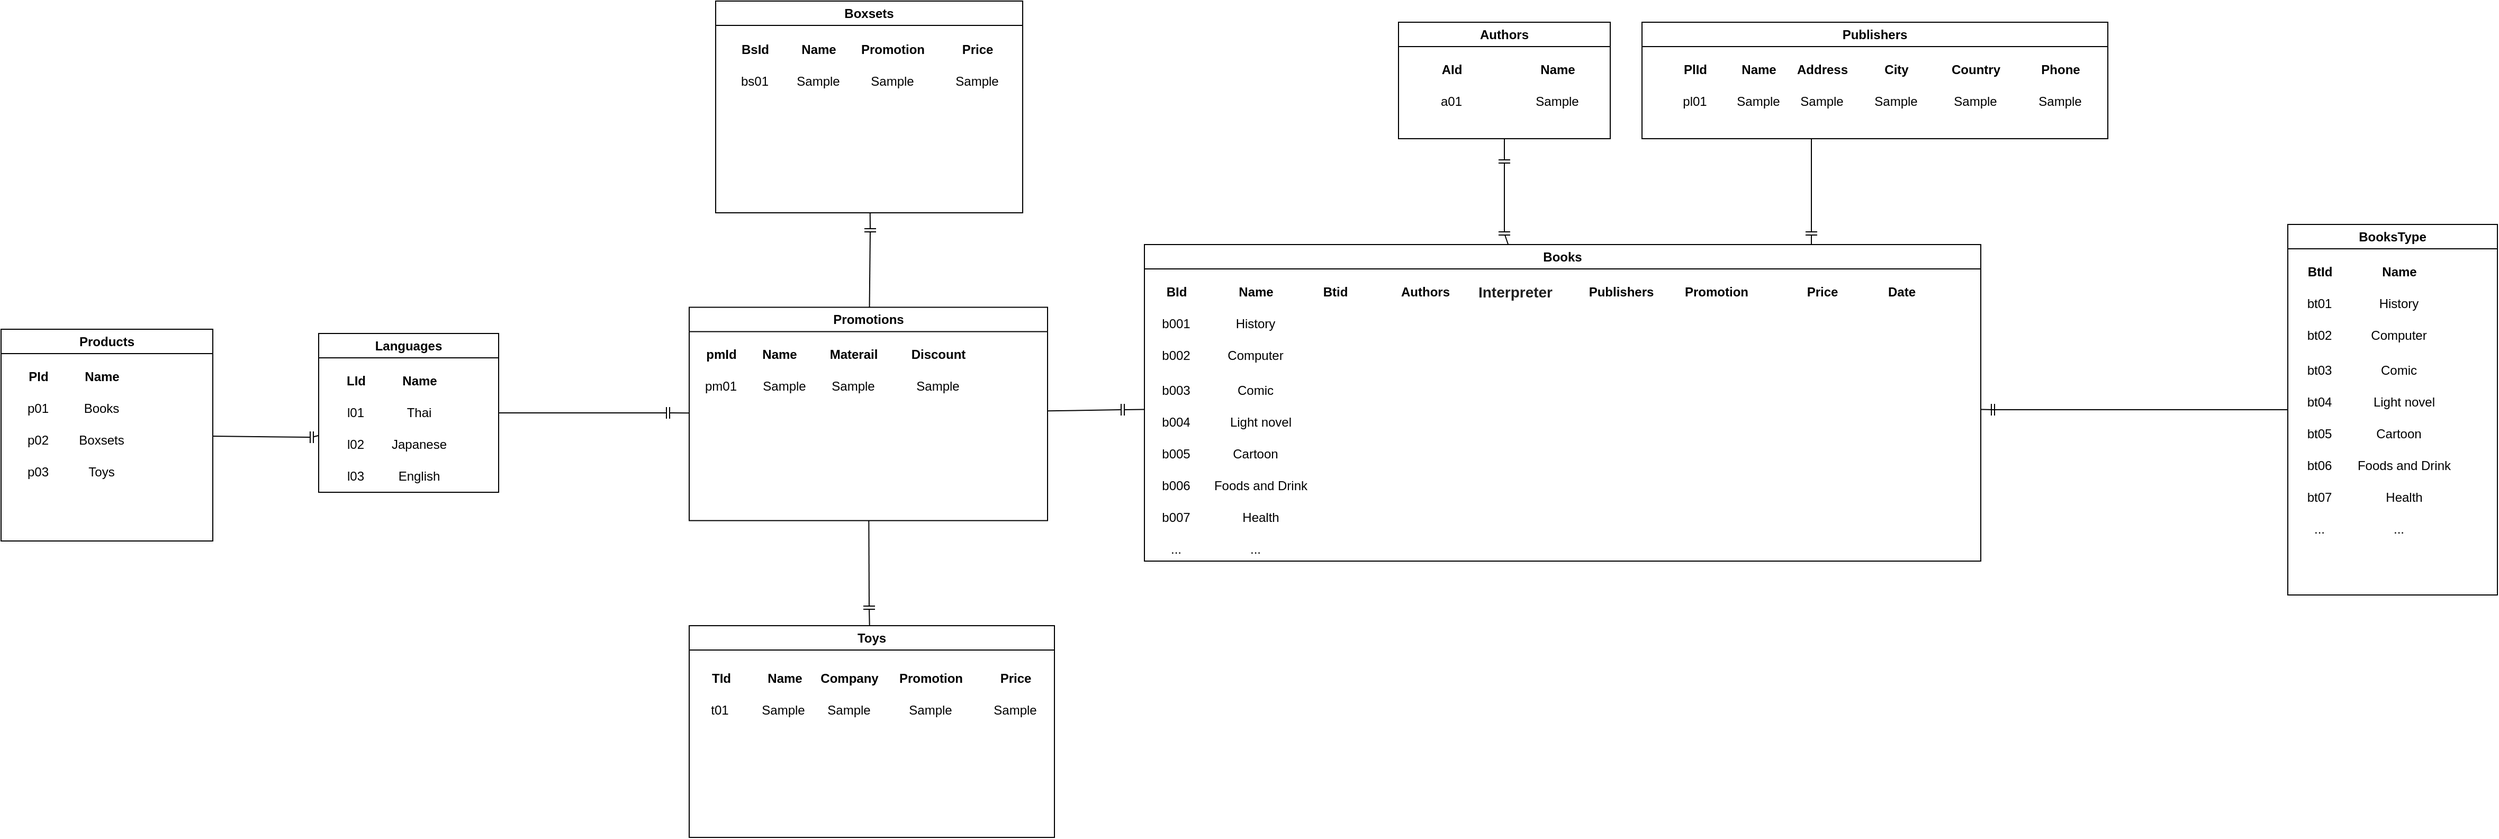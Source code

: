<mxfile version="24.7.6">
  <diagram id="C5RBs43oDa-KdzZeNtuy" name="Page-1">
    <mxGraphModel dx="1932" dy="1720" grid="1" gridSize="10" guides="1" tooltips="1" connect="1" arrows="1" fold="1" page="1" pageScale="1" pageWidth="827" pageHeight="1169" math="0" shadow="0">
      <root>
        <mxCell id="WIyWlLk6GJQsqaUBKTNV-0" />
        <mxCell id="WIyWlLk6GJQsqaUBKTNV-1" parent="WIyWlLk6GJQsqaUBKTNV-0" />
        <mxCell id="pt_CpqBmzXWyOQe2_6_Q-3" value="Products" style="swimlane;whiteSpace=wrap;html=1;startSize=23;" parent="WIyWlLk6GJQsqaUBKTNV-1" vertex="1">
          <mxGeometry x="-490" y="150" width="200" height="200" as="geometry">
            <mxRectangle x="270" y="60" width="90" height="30" as="alternateBounds" />
          </mxGeometry>
        </mxCell>
        <mxCell id="pt_CpqBmzXWyOQe2_6_Q-7" value="&lt;b&gt;PId&lt;/b&gt;" style="text;html=1;align=center;verticalAlign=middle;resizable=0;points=[];autosize=1;strokeColor=none;fillColor=none;" parent="pt_CpqBmzXWyOQe2_6_Q-3" vertex="1">
          <mxGeometry x="15" y="30" width="40" height="30" as="geometry" />
        </mxCell>
        <mxCell id="pt_CpqBmzXWyOQe2_6_Q-8" value="&lt;b&gt;Name&lt;/b&gt;" style="text;html=1;align=center;verticalAlign=middle;resizable=0;points=[];autosize=1;strokeColor=none;fillColor=none;" parent="pt_CpqBmzXWyOQe2_6_Q-3" vertex="1">
          <mxGeometry x="65" y="30" width="60" height="30" as="geometry" />
        </mxCell>
        <mxCell id="pt_CpqBmzXWyOQe2_6_Q-9" value="p01" style="text;html=1;align=center;verticalAlign=middle;whiteSpace=wrap;rounded=0;" parent="pt_CpqBmzXWyOQe2_6_Q-3" vertex="1">
          <mxGeometry x="5" y="60" width="60" height="30" as="geometry" />
        </mxCell>
        <mxCell id="pt_CpqBmzXWyOQe2_6_Q-10" value="p02" style="text;html=1;align=center;verticalAlign=middle;whiteSpace=wrap;rounded=0;" parent="pt_CpqBmzXWyOQe2_6_Q-3" vertex="1">
          <mxGeometry x="5" y="90" width="60" height="30" as="geometry" />
        </mxCell>
        <mxCell id="pt_CpqBmzXWyOQe2_6_Q-16" value="p03" style="text;html=1;align=center;verticalAlign=middle;whiteSpace=wrap;rounded=0;" parent="pt_CpqBmzXWyOQe2_6_Q-3" vertex="1">
          <mxGeometry x="5" y="120" width="60" height="30" as="geometry" />
        </mxCell>
        <mxCell id="pt_CpqBmzXWyOQe2_6_Q-18" value="Books" style="text;html=1;align=center;verticalAlign=middle;whiteSpace=wrap;rounded=0;" parent="pt_CpqBmzXWyOQe2_6_Q-3" vertex="1">
          <mxGeometry x="65" y="60" width="60" height="30" as="geometry" />
        </mxCell>
        <mxCell id="pt_CpqBmzXWyOQe2_6_Q-19" value="Boxsets" style="text;html=1;align=center;verticalAlign=middle;whiteSpace=wrap;rounded=0;" parent="pt_CpqBmzXWyOQe2_6_Q-3" vertex="1">
          <mxGeometry x="65" y="90" width="60" height="30" as="geometry" />
        </mxCell>
        <mxCell id="pt_CpqBmzXWyOQe2_6_Q-20" value="Toys" style="text;html=1;align=center;verticalAlign=middle;whiteSpace=wrap;rounded=0;" parent="pt_CpqBmzXWyOQe2_6_Q-3" vertex="1">
          <mxGeometry x="65" y="120" width="60" height="30" as="geometry" />
        </mxCell>
        <mxCell id="pt_CpqBmzXWyOQe2_6_Q-4" value="BooksType" style="swimlane;whiteSpace=wrap;html=1;" parent="WIyWlLk6GJQsqaUBKTNV-1" vertex="1">
          <mxGeometry x="1670" y="51" width="198" height="350" as="geometry">
            <mxRectangle x="1370" y="214" width="100" height="30" as="alternateBounds" />
          </mxGeometry>
        </mxCell>
        <mxCell id="pt_CpqBmzXWyOQe2_6_Q-22" value="&lt;b&gt;BtId&lt;/b&gt;" style="text;html=1;align=center;verticalAlign=middle;resizable=0;points=[];autosize=1;strokeColor=none;fillColor=none;" parent="pt_CpqBmzXWyOQe2_6_Q-4" vertex="1">
          <mxGeometry x="5" y="30" width="50" height="30" as="geometry" />
        </mxCell>
        <mxCell id="pt_CpqBmzXWyOQe2_6_Q-23" value="&lt;b&gt;Name&lt;/b&gt;" style="text;html=1;align=center;verticalAlign=middle;resizable=0;points=[];autosize=1;strokeColor=none;fillColor=none;" parent="pt_CpqBmzXWyOQe2_6_Q-4" vertex="1">
          <mxGeometry x="75" y="30" width="60" height="30" as="geometry" />
        </mxCell>
        <mxCell id="pt_CpqBmzXWyOQe2_6_Q-26" value="bt01" style="text;html=1;align=center;verticalAlign=middle;whiteSpace=wrap;rounded=0;" parent="pt_CpqBmzXWyOQe2_6_Q-4" vertex="1">
          <mxGeometry y="60" width="60" height="30" as="geometry" />
        </mxCell>
        <mxCell id="pt_CpqBmzXWyOQe2_6_Q-27" value="History" style="text;html=1;align=center;verticalAlign=middle;whiteSpace=wrap;rounded=0;" parent="pt_CpqBmzXWyOQe2_6_Q-4" vertex="1">
          <mxGeometry x="75" y="60" width="60" height="30" as="geometry" />
        </mxCell>
        <mxCell id="pt_CpqBmzXWyOQe2_6_Q-28" value="bt02" style="text;html=1;align=center;verticalAlign=middle;whiteSpace=wrap;rounded=0;" parent="pt_CpqBmzXWyOQe2_6_Q-4" vertex="1">
          <mxGeometry y="90" width="60" height="30" as="geometry" />
        </mxCell>
        <mxCell id="pt_CpqBmzXWyOQe2_6_Q-29" value="Computer" style="text;html=1;align=center;verticalAlign=middle;whiteSpace=wrap;rounded=0;" parent="pt_CpqBmzXWyOQe2_6_Q-4" vertex="1">
          <mxGeometry x="75" y="90" width="60" height="30" as="geometry" />
        </mxCell>
        <mxCell id="pt_CpqBmzXWyOQe2_6_Q-34" value="bt03" style="text;html=1;align=center;verticalAlign=middle;whiteSpace=wrap;rounded=0;" parent="pt_CpqBmzXWyOQe2_6_Q-4" vertex="1">
          <mxGeometry y="123" width="60" height="30" as="geometry" />
        </mxCell>
        <mxCell id="pt_CpqBmzXWyOQe2_6_Q-35" value="Comic" style="text;html=1;align=center;verticalAlign=middle;whiteSpace=wrap;rounded=0;" parent="pt_CpqBmzXWyOQe2_6_Q-4" vertex="1">
          <mxGeometry x="75" y="123" width="60" height="30" as="geometry" />
        </mxCell>
        <mxCell id="pt_CpqBmzXWyOQe2_6_Q-36" value="bt04" style="text;html=1;align=center;verticalAlign=middle;whiteSpace=wrap;rounded=0;" parent="pt_CpqBmzXWyOQe2_6_Q-4" vertex="1">
          <mxGeometry y="153" width="60" height="30" as="geometry" />
        </mxCell>
        <mxCell id="pt_CpqBmzXWyOQe2_6_Q-37" value="Light novel" style="text;html=1;align=center;verticalAlign=middle;whiteSpace=wrap;rounded=0;" parent="pt_CpqBmzXWyOQe2_6_Q-4" vertex="1">
          <mxGeometry x="75" y="153" width="70" height="30" as="geometry" />
        </mxCell>
        <mxCell id="pt_CpqBmzXWyOQe2_6_Q-38" value="bt05" style="text;html=1;align=center;verticalAlign=middle;whiteSpace=wrap;rounded=0;" parent="pt_CpqBmzXWyOQe2_6_Q-4" vertex="1">
          <mxGeometry y="183" width="60" height="30" as="geometry" />
        </mxCell>
        <mxCell id="pt_CpqBmzXWyOQe2_6_Q-39" value="Cartoon" style="text;html=1;align=center;verticalAlign=middle;whiteSpace=wrap;rounded=0;" parent="pt_CpqBmzXWyOQe2_6_Q-4" vertex="1">
          <mxGeometry x="75" y="183" width="60" height="30" as="geometry" />
        </mxCell>
        <mxCell id="pt_CpqBmzXWyOQe2_6_Q-40" value="bt06" style="text;html=1;align=center;verticalAlign=middle;whiteSpace=wrap;rounded=0;" parent="pt_CpqBmzXWyOQe2_6_Q-4" vertex="1">
          <mxGeometry y="213" width="60" height="30" as="geometry" />
        </mxCell>
        <mxCell id="pt_CpqBmzXWyOQe2_6_Q-41" value="Foods and Drink" style="text;html=1;align=center;verticalAlign=middle;whiteSpace=wrap;rounded=0;" parent="pt_CpqBmzXWyOQe2_6_Q-4" vertex="1">
          <mxGeometry x="60" y="213" width="100" height="30" as="geometry" />
        </mxCell>
        <mxCell id="pt_CpqBmzXWyOQe2_6_Q-42" value="bt07" style="text;html=1;align=center;verticalAlign=middle;whiteSpace=wrap;rounded=0;" parent="pt_CpqBmzXWyOQe2_6_Q-4" vertex="1">
          <mxGeometry y="243" width="60" height="30" as="geometry" />
        </mxCell>
        <mxCell id="pt_CpqBmzXWyOQe2_6_Q-43" value="&lt;div&gt;Health&lt;/div&gt;" style="text;html=1;align=center;verticalAlign=middle;whiteSpace=wrap;rounded=0;" parent="pt_CpqBmzXWyOQe2_6_Q-4" vertex="1">
          <mxGeometry x="80" y="243" width="60" height="30" as="geometry" />
        </mxCell>
        <mxCell id="pt_CpqBmzXWyOQe2_6_Q-44" value="..." style="text;html=1;align=center;verticalAlign=middle;whiteSpace=wrap;rounded=0;" parent="pt_CpqBmzXWyOQe2_6_Q-4" vertex="1">
          <mxGeometry y="273" width="60" height="30" as="geometry" />
        </mxCell>
        <mxCell id="pt_CpqBmzXWyOQe2_6_Q-46" value="&lt;div&gt;...&lt;/div&gt;" style="text;html=1;align=center;verticalAlign=middle;whiteSpace=wrap;rounded=0;" parent="pt_CpqBmzXWyOQe2_6_Q-4" vertex="1">
          <mxGeometry x="75" y="273" width="60" height="30" as="geometry" />
        </mxCell>
        <mxCell id="pt_CpqBmzXWyOQe2_6_Q-5" value="Toys" style="swimlane;whiteSpace=wrap;html=1;" parent="WIyWlLk6GJQsqaUBKTNV-1" vertex="1">
          <mxGeometry x="160" y="430" width="345" height="200" as="geometry" />
        </mxCell>
        <mxCell id="pt_CpqBmzXWyOQe2_6_Q-127" value="&lt;b&gt;TId&lt;/b&gt;" style="text;html=1;align=center;verticalAlign=middle;resizable=0;points=[];autosize=1;strokeColor=none;fillColor=none;" parent="pt_CpqBmzXWyOQe2_6_Q-5" vertex="1">
          <mxGeometry x="10" y="35" width="40" height="30" as="geometry" />
        </mxCell>
        <mxCell id="pt_CpqBmzXWyOQe2_6_Q-128" value="&lt;b&gt;Name&lt;/b&gt;" style="text;html=1;align=center;verticalAlign=middle;resizable=0;points=[];autosize=1;strokeColor=none;fillColor=none;" parent="pt_CpqBmzXWyOQe2_6_Q-5" vertex="1">
          <mxGeometry x="60" y="35" width="60" height="30" as="geometry" />
        </mxCell>
        <mxCell id="pt_CpqBmzXWyOQe2_6_Q-129" value="t01" style="text;html=1;align=center;verticalAlign=middle;whiteSpace=wrap;rounded=0;" parent="pt_CpqBmzXWyOQe2_6_Q-5" vertex="1">
          <mxGeometry x="-1" y="65" width="60" height="30" as="geometry" />
        </mxCell>
        <mxCell id="pt_CpqBmzXWyOQe2_6_Q-131" value="&lt;b&gt;Promotion&lt;/b&gt;" style="text;html=1;align=center;verticalAlign=middle;resizable=0;points=[];autosize=1;strokeColor=none;fillColor=none;" parent="pt_CpqBmzXWyOQe2_6_Q-5" vertex="1">
          <mxGeometry x="187.5" y="35" width="80" height="30" as="geometry" />
        </mxCell>
        <mxCell id="pt_CpqBmzXWyOQe2_6_Q-132" value="&lt;b&gt;Price&lt;/b&gt;" style="text;html=1;align=center;verticalAlign=middle;resizable=0;points=[];autosize=1;strokeColor=none;fillColor=none;" parent="pt_CpqBmzXWyOQe2_6_Q-5" vertex="1">
          <mxGeometry x="282.5" y="35" width="50" height="30" as="geometry" />
        </mxCell>
        <mxCell id="pt_CpqBmzXWyOQe2_6_Q-133" value="&lt;b&gt;Company&lt;/b&gt;" style="text;html=1;align=center;verticalAlign=middle;resizable=0;points=[];autosize=1;strokeColor=none;fillColor=none;" parent="pt_CpqBmzXWyOQe2_6_Q-5" vertex="1">
          <mxGeometry x="110.5" y="35" width="80" height="30" as="geometry" />
        </mxCell>
        <mxCell id="pt_CpqBmzXWyOQe2_6_Q-134" value="Sample" style="text;html=1;align=center;verticalAlign=middle;whiteSpace=wrap;rounded=0;" parent="pt_CpqBmzXWyOQe2_6_Q-5" vertex="1">
          <mxGeometry x="59" y="65" width="60" height="30" as="geometry" />
        </mxCell>
        <mxCell id="pt_CpqBmzXWyOQe2_6_Q-135" value="Sample" style="text;html=1;align=center;verticalAlign=middle;whiteSpace=wrap;rounded=0;" parent="pt_CpqBmzXWyOQe2_6_Q-5" vertex="1">
          <mxGeometry x="120.5" y="65" width="60" height="30" as="geometry" />
        </mxCell>
        <mxCell id="pt_CpqBmzXWyOQe2_6_Q-136" value="Sample" style="text;html=1;align=center;verticalAlign=middle;whiteSpace=wrap;rounded=0;" parent="pt_CpqBmzXWyOQe2_6_Q-5" vertex="1">
          <mxGeometry x="197.5" y="65" width="60" height="30" as="geometry" />
        </mxCell>
        <mxCell id="pt_CpqBmzXWyOQe2_6_Q-137" value="Sample" style="text;html=1;align=center;verticalAlign=middle;whiteSpace=wrap;rounded=0;" parent="pt_CpqBmzXWyOQe2_6_Q-5" vertex="1">
          <mxGeometry x="277.5" y="65" width="60" height="30" as="geometry" />
        </mxCell>
        <mxCell id="pt_CpqBmzXWyOQe2_6_Q-6" value="Boxsets" style="swimlane;whiteSpace=wrap;html=1;" parent="WIyWlLk6GJQsqaUBKTNV-1" vertex="1">
          <mxGeometry x="185" y="-160" width="290" height="200" as="geometry" />
        </mxCell>
        <mxCell id="pt_CpqBmzXWyOQe2_6_Q-142" value="&lt;b&gt;BsId&lt;/b&gt;" style="text;html=1;align=center;verticalAlign=middle;resizable=0;points=[];autosize=1;strokeColor=none;fillColor=none;" parent="pt_CpqBmzXWyOQe2_6_Q-6" vertex="1">
          <mxGeometry x="12" y="31" width="50" height="30" as="geometry" />
        </mxCell>
        <mxCell id="pt_CpqBmzXWyOQe2_6_Q-143" value="&lt;b&gt;Name&lt;/b&gt;" style="text;html=1;align=center;verticalAlign=middle;resizable=0;points=[];autosize=1;strokeColor=none;fillColor=none;" parent="pt_CpqBmzXWyOQe2_6_Q-6" vertex="1">
          <mxGeometry x="67" y="31" width="60" height="30" as="geometry" />
        </mxCell>
        <mxCell id="pt_CpqBmzXWyOQe2_6_Q-145" value="&lt;b&gt;Promotion&lt;/b&gt;" style="text;html=1;align=center;verticalAlign=middle;resizable=0;points=[];autosize=1;strokeColor=none;fillColor=none;" parent="pt_CpqBmzXWyOQe2_6_Q-6" vertex="1">
          <mxGeometry x="127" y="31" width="80" height="30" as="geometry" />
        </mxCell>
        <mxCell id="pt_CpqBmzXWyOQe2_6_Q-150" value="&lt;b&gt;Price&lt;/b&gt;" style="text;html=1;align=center;verticalAlign=middle;resizable=0;points=[];autosize=1;strokeColor=none;fillColor=none;" parent="pt_CpqBmzXWyOQe2_6_Q-6" vertex="1">
          <mxGeometry x="222" y="31" width="50" height="30" as="geometry" />
        </mxCell>
        <mxCell id="tPLHAW8lisJyO9_C-A-E-5" value="bs01" style="text;html=1;align=center;verticalAlign=middle;whiteSpace=wrap;rounded=0;" vertex="1" parent="pt_CpqBmzXWyOQe2_6_Q-6">
          <mxGeometry x="7" y="61" width="60" height="30" as="geometry" />
        </mxCell>
        <mxCell id="tPLHAW8lisJyO9_C-A-E-6" value="Sample" style="text;html=1;align=center;verticalAlign=middle;whiteSpace=wrap;rounded=0;" vertex="1" parent="pt_CpqBmzXWyOQe2_6_Q-6">
          <mxGeometry x="67" y="61" width="60" height="30" as="geometry" />
        </mxCell>
        <mxCell id="tPLHAW8lisJyO9_C-A-E-7" value="Sample" style="text;html=1;align=center;verticalAlign=middle;whiteSpace=wrap;rounded=0;" vertex="1" parent="pt_CpqBmzXWyOQe2_6_Q-6">
          <mxGeometry x="137" y="61" width="60" height="30" as="geometry" />
        </mxCell>
        <mxCell id="tPLHAW8lisJyO9_C-A-E-8" value="Sample" style="text;html=1;align=center;verticalAlign=middle;whiteSpace=wrap;rounded=0;" vertex="1" parent="pt_CpqBmzXWyOQe2_6_Q-6">
          <mxGeometry x="217" y="61" width="60" height="30" as="geometry" />
        </mxCell>
        <mxCell id="pt_CpqBmzXWyOQe2_6_Q-47" value="Languages" style="swimlane;whiteSpace=wrap;html=1;startSize=23;" parent="WIyWlLk6GJQsqaUBKTNV-1" vertex="1">
          <mxGeometry x="-190" y="154" width="170" height="150" as="geometry">
            <mxRectangle x="270" y="60" width="90" height="30" as="alternateBounds" />
          </mxGeometry>
        </mxCell>
        <mxCell id="pt_CpqBmzXWyOQe2_6_Q-48" value="&lt;b&gt;LId&lt;/b&gt;" style="text;html=1;align=center;verticalAlign=middle;resizable=0;points=[];autosize=1;strokeColor=none;fillColor=none;" parent="pt_CpqBmzXWyOQe2_6_Q-47" vertex="1">
          <mxGeometry x="15" y="30" width="40" height="30" as="geometry" />
        </mxCell>
        <mxCell id="pt_CpqBmzXWyOQe2_6_Q-49" value="&lt;b&gt;Name&lt;/b&gt;" style="text;html=1;align=center;verticalAlign=middle;resizable=0;points=[];autosize=1;strokeColor=none;fillColor=none;" parent="pt_CpqBmzXWyOQe2_6_Q-47" vertex="1">
          <mxGeometry x="65" y="30" width="60" height="30" as="geometry" />
        </mxCell>
        <mxCell id="pt_CpqBmzXWyOQe2_6_Q-50" value="l01" style="text;html=1;align=center;verticalAlign=middle;whiteSpace=wrap;rounded=0;" parent="pt_CpqBmzXWyOQe2_6_Q-47" vertex="1">
          <mxGeometry x="5" y="60" width="60" height="30" as="geometry" />
        </mxCell>
        <mxCell id="pt_CpqBmzXWyOQe2_6_Q-51" value="l02" style="text;html=1;align=center;verticalAlign=middle;whiteSpace=wrap;rounded=0;" parent="pt_CpqBmzXWyOQe2_6_Q-47" vertex="1">
          <mxGeometry x="5" y="90" width="60" height="30" as="geometry" />
        </mxCell>
        <mxCell id="pt_CpqBmzXWyOQe2_6_Q-52" value="l03" style="text;html=1;align=center;verticalAlign=middle;whiteSpace=wrap;rounded=0;" parent="pt_CpqBmzXWyOQe2_6_Q-47" vertex="1">
          <mxGeometry x="5" y="120" width="60" height="30" as="geometry" />
        </mxCell>
        <mxCell id="pt_CpqBmzXWyOQe2_6_Q-53" value="Thai" style="text;html=1;align=center;verticalAlign=middle;whiteSpace=wrap;rounded=0;" parent="pt_CpqBmzXWyOQe2_6_Q-47" vertex="1">
          <mxGeometry x="65" y="60" width="60" height="30" as="geometry" />
        </mxCell>
        <mxCell id="pt_CpqBmzXWyOQe2_6_Q-54" value="Japanese" style="text;html=1;align=center;verticalAlign=middle;whiteSpace=wrap;rounded=0;" parent="pt_CpqBmzXWyOQe2_6_Q-47" vertex="1">
          <mxGeometry x="65" y="90" width="60" height="30" as="geometry" />
        </mxCell>
        <mxCell id="pt_CpqBmzXWyOQe2_6_Q-55" value="English" style="text;html=1;align=center;verticalAlign=middle;whiteSpace=wrap;rounded=0;" parent="pt_CpqBmzXWyOQe2_6_Q-47" vertex="1">
          <mxGeometry x="65" y="120" width="60" height="30" as="geometry" />
        </mxCell>
        <mxCell id="pt_CpqBmzXWyOQe2_6_Q-57" value="Books" style="swimlane;whiteSpace=wrap;html=1;" parent="WIyWlLk6GJQsqaUBKTNV-1" vertex="1">
          <mxGeometry x="590" y="70" width="790" height="299" as="geometry">
            <mxRectangle x="840" y="61" width="70" height="30" as="alternateBounds" />
          </mxGeometry>
        </mxCell>
        <mxCell id="pt_CpqBmzXWyOQe2_6_Q-58" value="&lt;b&gt;BId&lt;/b&gt;" style="text;html=1;align=center;verticalAlign=middle;resizable=0;points=[];autosize=1;strokeColor=none;fillColor=none;" parent="pt_CpqBmzXWyOQe2_6_Q-57" vertex="1">
          <mxGeometry x="10" y="30" width="40" height="30" as="geometry" />
        </mxCell>
        <mxCell id="pt_CpqBmzXWyOQe2_6_Q-59" value="&lt;b&gt;Name&lt;/b&gt;" style="text;html=1;align=center;verticalAlign=middle;resizable=0;points=[];autosize=1;strokeColor=none;fillColor=none;" parent="pt_CpqBmzXWyOQe2_6_Q-57" vertex="1">
          <mxGeometry x="75" y="30" width="60" height="30" as="geometry" />
        </mxCell>
        <mxCell id="pt_CpqBmzXWyOQe2_6_Q-60" value="b001" style="text;html=1;align=center;verticalAlign=middle;whiteSpace=wrap;rounded=0;" parent="pt_CpqBmzXWyOQe2_6_Q-57" vertex="1">
          <mxGeometry y="60" width="60" height="30" as="geometry" />
        </mxCell>
        <mxCell id="pt_CpqBmzXWyOQe2_6_Q-61" value="History" style="text;html=1;align=center;verticalAlign=middle;whiteSpace=wrap;rounded=0;" parent="pt_CpqBmzXWyOQe2_6_Q-57" vertex="1">
          <mxGeometry x="75" y="60" width="60" height="30" as="geometry" />
        </mxCell>
        <mxCell id="pt_CpqBmzXWyOQe2_6_Q-62" value="b002" style="text;html=1;align=center;verticalAlign=middle;whiteSpace=wrap;rounded=0;" parent="pt_CpqBmzXWyOQe2_6_Q-57" vertex="1">
          <mxGeometry y="90" width="60" height="30" as="geometry" />
        </mxCell>
        <mxCell id="pt_CpqBmzXWyOQe2_6_Q-63" value="Computer" style="text;html=1;align=center;verticalAlign=middle;whiteSpace=wrap;rounded=0;" parent="pt_CpqBmzXWyOQe2_6_Q-57" vertex="1">
          <mxGeometry x="75" y="90" width="60" height="30" as="geometry" />
        </mxCell>
        <mxCell id="pt_CpqBmzXWyOQe2_6_Q-64" value="b003" style="text;html=1;align=center;verticalAlign=middle;whiteSpace=wrap;rounded=0;" parent="pt_CpqBmzXWyOQe2_6_Q-57" vertex="1">
          <mxGeometry y="123" width="60" height="30" as="geometry" />
        </mxCell>
        <mxCell id="pt_CpqBmzXWyOQe2_6_Q-65" value="Comic" style="text;html=1;align=center;verticalAlign=middle;whiteSpace=wrap;rounded=0;" parent="pt_CpqBmzXWyOQe2_6_Q-57" vertex="1">
          <mxGeometry x="75" y="123" width="60" height="30" as="geometry" />
        </mxCell>
        <mxCell id="pt_CpqBmzXWyOQe2_6_Q-66" value="b004" style="text;html=1;align=center;verticalAlign=middle;whiteSpace=wrap;rounded=0;" parent="pt_CpqBmzXWyOQe2_6_Q-57" vertex="1">
          <mxGeometry y="153" width="60" height="30" as="geometry" />
        </mxCell>
        <mxCell id="pt_CpqBmzXWyOQe2_6_Q-67" value="Light novel" style="text;html=1;align=center;verticalAlign=middle;whiteSpace=wrap;rounded=0;" parent="pt_CpqBmzXWyOQe2_6_Q-57" vertex="1">
          <mxGeometry x="75" y="153" width="70" height="30" as="geometry" />
        </mxCell>
        <mxCell id="pt_CpqBmzXWyOQe2_6_Q-68" value="b005" style="text;html=1;align=center;verticalAlign=middle;whiteSpace=wrap;rounded=0;" parent="pt_CpqBmzXWyOQe2_6_Q-57" vertex="1">
          <mxGeometry y="183" width="60" height="30" as="geometry" />
        </mxCell>
        <mxCell id="pt_CpqBmzXWyOQe2_6_Q-69" value="Cartoon" style="text;html=1;align=center;verticalAlign=middle;whiteSpace=wrap;rounded=0;" parent="pt_CpqBmzXWyOQe2_6_Q-57" vertex="1">
          <mxGeometry x="75" y="183" width="60" height="30" as="geometry" />
        </mxCell>
        <mxCell id="pt_CpqBmzXWyOQe2_6_Q-70" value="b006" style="text;html=1;align=center;verticalAlign=middle;whiteSpace=wrap;rounded=0;" parent="pt_CpqBmzXWyOQe2_6_Q-57" vertex="1">
          <mxGeometry y="213" width="60" height="30" as="geometry" />
        </mxCell>
        <mxCell id="pt_CpqBmzXWyOQe2_6_Q-71" value="Foods and Drink" style="text;html=1;align=center;verticalAlign=middle;whiteSpace=wrap;rounded=0;" parent="pt_CpqBmzXWyOQe2_6_Q-57" vertex="1">
          <mxGeometry x="60" y="213" width="100" height="30" as="geometry" />
        </mxCell>
        <mxCell id="pt_CpqBmzXWyOQe2_6_Q-72" value="b007" style="text;html=1;align=center;verticalAlign=middle;whiteSpace=wrap;rounded=0;" parent="pt_CpqBmzXWyOQe2_6_Q-57" vertex="1">
          <mxGeometry y="243" width="60" height="30" as="geometry" />
        </mxCell>
        <mxCell id="pt_CpqBmzXWyOQe2_6_Q-73" value="&lt;div&gt;Health&lt;/div&gt;" style="text;html=1;align=center;verticalAlign=middle;whiteSpace=wrap;rounded=0;" parent="pt_CpqBmzXWyOQe2_6_Q-57" vertex="1">
          <mxGeometry x="80" y="243" width="60" height="30" as="geometry" />
        </mxCell>
        <mxCell id="pt_CpqBmzXWyOQe2_6_Q-74" value="..." style="text;html=1;align=center;verticalAlign=middle;whiteSpace=wrap;rounded=0;" parent="pt_CpqBmzXWyOQe2_6_Q-57" vertex="1">
          <mxGeometry y="273" width="60" height="30" as="geometry" />
        </mxCell>
        <mxCell id="pt_CpqBmzXWyOQe2_6_Q-75" value="&lt;div&gt;...&lt;/div&gt;" style="text;html=1;align=center;verticalAlign=middle;whiteSpace=wrap;rounded=0;" parent="pt_CpqBmzXWyOQe2_6_Q-57" vertex="1">
          <mxGeometry x="75" y="273" width="60" height="30" as="geometry" />
        </mxCell>
        <mxCell id="pt_CpqBmzXWyOQe2_6_Q-76" value="&lt;b&gt;Authors&lt;/b&gt;" style="text;html=1;align=center;verticalAlign=middle;resizable=0;points=[];autosize=1;strokeColor=none;fillColor=none;" parent="pt_CpqBmzXWyOQe2_6_Q-57" vertex="1">
          <mxGeometry x="230" y="30" width="70" height="30" as="geometry" />
        </mxCell>
        <mxCell id="pt_CpqBmzXWyOQe2_6_Q-77" value="&lt;b&gt;Publishers&lt;/b&gt;" style="text;html=1;align=center;verticalAlign=middle;resizable=0;points=[];autosize=1;strokeColor=none;fillColor=none;" parent="pt_CpqBmzXWyOQe2_6_Q-57" vertex="1">
          <mxGeometry x="410" y="30" width="80" height="30" as="geometry" />
        </mxCell>
        <mxCell id="pt_CpqBmzXWyOQe2_6_Q-78" value="&lt;b&gt;Promotion&lt;/b&gt;" style="text;html=1;align=center;verticalAlign=middle;resizable=0;points=[];autosize=1;strokeColor=none;fillColor=none;" parent="pt_CpqBmzXWyOQe2_6_Q-57" vertex="1">
          <mxGeometry x="500" y="30" width="80" height="30" as="geometry" />
        </mxCell>
        <mxCell id="pt_CpqBmzXWyOQe2_6_Q-79" value="&lt;b&gt;Price&lt;/b&gt;" style="text;html=1;align=center;verticalAlign=middle;resizable=0;points=[];autosize=1;strokeColor=none;fillColor=none;" parent="pt_CpqBmzXWyOQe2_6_Q-57" vertex="1">
          <mxGeometry x="615" y="30" width="50" height="30" as="geometry" />
        </mxCell>
        <mxCell id="pt_CpqBmzXWyOQe2_6_Q-80" value="&lt;b&gt;Date&lt;/b&gt;" style="text;html=1;align=center;verticalAlign=middle;resizable=0;points=[];autosize=1;strokeColor=none;fillColor=none;" parent="pt_CpqBmzXWyOQe2_6_Q-57" vertex="1">
          <mxGeometry x="690" y="30" width="50" height="30" as="geometry" />
        </mxCell>
        <mxCell id="pt_CpqBmzXWyOQe2_6_Q-81" value="&lt;b&gt;Btid&lt;/b&gt;" style="text;html=1;align=center;verticalAlign=middle;resizable=0;points=[];autosize=1;strokeColor=none;fillColor=none;" parent="pt_CpqBmzXWyOQe2_6_Q-57" vertex="1">
          <mxGeometry x="155" y="30" width="50" height="30" as="geometry" />
        </mxCell>
        <mxCell id="tPLHAW8lisJyO9_C-A-E-43" value="&lt;span style=&quot;color: rgb(31, 31, 31); font-family: Arial, sans-serif; font-size: 14px; text-align: start; text-wrap: wrap; background-color: rgb(255, 255, 255);&quot;&gt;&lt;b&gt;Interpreter&lt;/b&gt;&lt;/span&gt;" style="text;html=1;align=center;verticalAlign=middle;resizable=0;points=[];autosize=1;strokeColor=none;fillColor=none;" vertex="1" parent="pt_CpqBmzXWyOQe2_6_Q-57">
          <mxGeometry x="305" y="30" width="90" height="30" as="geometry" />
        </mxCell>
        <mxCell id="pt_CpqBmzXWyOQe2_6_Q-85" value="" style="endArrow=none;html=1;rounded=0;exitX=1;exitY=0.5;exitDx=0;exitDy=0;" parent="WIyWlLk6GJQsqaUBKTNV-1" source="pt_CpqBmzXWyOQe2_6_Q-89" target="pt_CpqBmzXWyOQe2_6_Q-57" edge="1">
          <mxGeometry width="50" height="50" relative="1" as="geometry">
            <mxPoint x="760" y="260" as="sourcePoint" />
            <mxPoint x="810" y="210" as="targetPoint" />
          </mxGeometry>
        </mxCell>
        <mxCell id="pt_CpqBmzXWyOQe2_6_Q-90" value="" style="endArrow=none;html=1;rounded=0;" parent="WIyWlLk6GJQsqaUBKTNV-1" source="pt_CpqBmzXWyOQe2_6_Q-4" target="pt_CpqBmzXWyOQe2_6_Q-89" edge="1">
          <mxGeometry width="50" height="50" relative="1" as="geometry">
            <mxPoint x="779" y="230" as="sourcePoint" />
            <mxPoint x="840" y="235" as="targetPoint" />
          </mxGeometry>
        </mxCell>
        <mxCell id="pt_CpqBmzXWyOQe2_6_Q-89" value="" style="shape=partialRectangle;whiteSpace=wrap;html=1;bottom=0;top=0;fillColor=none;" parent="WIyWlLk6GJQsqaUBKTNV-1" vertex="1">
          <mxGeometry x="1390" y="221" width="3" height="10" as="geometry" />
        </mxCell>
        <mxCell id="pt_CpqBmzXWyOQe2_6_Q-108" value="" style="endArrow=none;html=1;rounded=0;exitX=1;exitY=0.5;exitDx=0;exitDy=0;" parent="WIyWlLk6GJQsqaUBKTNV-1" target="pt_CpqBmzXWyOQe2_6_Q-57" edge="1" source="pt_CpqBmzXWyOQe2_6_Q-102">
          <mxGeometry width="50" height="50" relative="1" as="geometry">
            <mxPoint x="480" y="230" as="sourcePoint" />
            <mxPoint x="558.5" y="210" as="targetPoint" />
          </mxGeometry>
        </mxCell>
        <mxCell id="pt_CpqBmzXWyOQe2_6_Q-110" value="" style="endArrow=none;html=1;rounded=0;" parent="WIyWlLk6GJQsqaUBKTNV-1" source="pt_CpqBmzXWyOQe2_6_Q-111" target="pt_CpqBmzXWyOQe2_6_Q-47" edge="1">
          <mxGeometry width="50" height="50" relative="1" as="geometry">
            <mxPoint y="261" as="sourcePoint" />
            <mxPoint x="90" y="259" as="targetPoint" />
          </mxGeometry>
        </mxCell>
        <mxCell id="pt_CpqBmzXWyOQe2_6_Q-112" value="" style="endArrow=none;html=1;rounded=0;" parent="WIyWlLk6GJQsqaUBKTNV-1" source="pt_CpqBmzXWyOQe2_6_Q-3" target="pt_CpqBmzXWyOQe2_6_Q-111" edge="1">
          <mxGeometry width="50" height="50" relative="1" as="geometry">
            <mxPoint x="-280" y="250.113" as="sourcePoint" />
            <mxPoint x="-208" y="251" as="targetPoint" />
          </mxGeometry>
        </mxCell>
        <mxCell id="pt_CpqBmzXWyOQe2_6_Q-111" value="" style="shape=partialRectangle;whiteSpace=wrap;html=1;bottom=0;top=0;fillColor=none;" parent="WIyWlLk6GJQsqaUBKTNV-1" vertex="1">
          <mxGeometry x="-198" y="247" width="3" height="10" as="geometry" />
        </mxCell>
        <mxCell id="pt_CpqBmzXWyOQe2_6_Q-114" value="" style="endArrow=none;html=1;rounded=0;" parent="WIyWlLk6GJQsqaUBKTNV-1" source="pt_CpqBmzXWyOQe2_6_Q-188" target="pt_CpqBmzXWyOQe2_6_Q-102" edge="1">
          <mxGeometry width="50" height="50" relative="1" as="geometry">
            <mxPoint y="250" as="sourcePoint" />
            <mxPoint x="80" y="249" as="targetPoint" />
          </mxGeometry>
        </mxCell>
        <mxCell id="pt_CpqBmzXWyOQe2_6_Q-102" value="" style="shape=partialRectangle;whiteSpace=wrap;html=1;bottom=0;top=0;fillColor=none;" parent="WIyWlLk6GJQsqaUBKTNV-1" vertex="1">
          <mxGeometry x="568" y="221" width="3" height="10" as="geometry" />
        </mxCell>
        <mxCell id="pt_CpqBmzXWyOQe2_6_Q-122" value="" style="endArrow=none;html=1;rounded=0;" parent="WIyWlLk6GJQsqaUBKTNV-1" source="pt_CpqBmzXWyOQe2_6_Q-3" edge="1">
          <mxGeometry width="50" height="50" relative="1" as="geometry">
            <mxPoint x="-290" y="251" as="sourcePoint" />
            <mxPoint x="-290" y="250" as="targetPoint" />
          </mxGeometry>
        </mxCell>
        <mxCell id="pt_CpqBmzXWyOQe2_6_Q-123" value="" style="endArrow=none;html=1;rounded=0;" parent="WIyWlLk6GJQsqaUBKTNV-1" source="pt_CpqBmzXWyOQe2_6_Q-124" target="pt_CpqBmzXWyOQe2_6_Q-188" edge="1">
          <mxGeometry width="50" height="50" relative="1" as="geometry">
            <mxPoint x="380" y="534.632" as="sourcePoint" />
            <mxPoint x="312" y="243" as="targetPoint" />
          </mxGeometry>
        </mxCell>
        <mxCell id="pt_CpqBmzXWyOQe2_6_Q-125" value="" style="endArrow=none;html=1;rounded=0;" parent="WIyWlLk6GJQsqaUBKTNV-1" source="pt_CpqBmzXWyOQe2_6_Q-5" target="pt_CpqBmzXWyOQe2_6_Q-124" edge="1">
          <mxGeometry width="50" height="50" relative="1" as="geometry">
            <mxPoint x="395" y="405" as="sourcePoint" />
            <mxPoint x="395" y="305" as="targetPoint" />
          </mxGeometry>
        </mxCell>
        <mxCell id="pt_CpqBmzXWyOQe2_6_Q-124" value="" style="shape=partialRectangle;whiteSpace=wrap;html=1;bottom=0;top=0;fillColor=none;direction=south;" parent="WIyWlLk6GJQsqaUBKTNV-1" vertex="1">
          <mxGeometry x="325" y="411.5" width="10" height="3" as="geometry" />
        </mxCell>
        <mxCell id="pt_CpqBmzXWyOQe2_6_Q-138" value="" style="endArrow=none;html=1;rounded=0;" parent="WIyWlLk6GJQsqaUBKTNV-1" source="pt_CpqBmzXWyOQe2_6_Q-179" target="pt_CpqBmzXWyOQe2_6_Q-6" edge="1">
          <mxGeometry width="50" height="50" relative="1" as="geometry">
            <mxPoint x="405" y="422" as="sourcePoint" />
            <mxPoint x="405" y="315" as="targetPoint" />
          </mxGeometry>
        </mxCell>
        <mxCell id="pt_CpqBmzXWyOQe2_6_Q-180" value="" style="endArrow=none;html=1;rounded=0;" parent="WIyWlLk6GJQsqaUBKTNV-1" source="pt_CpqBmzXWyOQe2_6_Q-188" target="pt_CpqBmzXWyOQe2_6_Q-179" edge="1">
          <mxGeometry width="50" height="50" relative="1" as="geometry">
            <mxPoint x="394" y="155" as="sourcePoint" />
            <mxPoint x="393" y="-11" as="targetPoint" />
          </mxGeometry>
        </mxCell>
        <mxCell id="pt_CpqBmzXWyOQe2_6_Q-179" value="" style="shape=partialRectangle;whiteSpace=wrap;html=1;bottom=0;top=0;fillColor=none;direction=south;" parent="WIyWlLk6GJQsqaUBKTNV-1" vertex="1">
          <mxGeometry x="326" y="55" width="10" height="3" as="geometry" />
        </mxCell>
        <mxCell id="pt_CpqBmzXWyOQe2_6_Q-188" value="Promotions" style="swimlane;whiteSpace=wrap;html=1;" parent="WIyWlLk6GJQsqaUBKTNV-1" vertex="1">
          <mxGeometry x="160" y="129.25" width="338.5" height="201.5" as="geometry" />
        </mxCell>
        <mxCell id="pt_CpqBmzXWyOQe2_6_Q-189" value="&lt;b&gt;pmId&lt;/b&gt;" style="text;html=1;align=center;verticalAlign=middle;resizable=0;points=[];autosize=1;strokeColor=none;fillColor=none;" parent="pt_CpqBmzXWyOQe2_6_Q-188" vertex="1">
          <mxGeometry x="5" y="30" width="50" height="30" as="geometry" />
        </mxCell>
        <mxCell id="pt_CpqBmzXWyOQe2_6_Q-190" value="&lt;b&gt;Name&lt;/b&gt;" style="text;html=1;align=center;verticalAlign=middle;resizable=0;points=[];autosize=1;strokeColor=none;fillColor=none;" parent="pt_CpqBmzXWyOQe2_6_Q-188" vertex="1">
          <mxGeometry x="55" y="30" width="60" height="30" as="geometry" />
        </mxCell>
        <mxCell id="pt_CpqBmzXWyOQe2_6_Q-191" value="&lt;b&gt;Materail&lt;/b&gt;" style="text;html=1;align=center;verticalAlign=middle;resizable=0;points=[];autosize=1;strokeColor=none;fillColor=none;" parent="pt_CpqBmzXWyOQe2_6_Q-188" vertex="1">
          <mxGeometry x="120" y="30" width="70" height="30" as="geometry" />
        </mxCell>
        <mxCell id="pt_CpqBmzXWyOQe2_6_Q-192" value="&lt;b&gt;Discount&lt;/b&gt;" style="text;html=1;align=center;verticalAlign=middle;resizable=0;points=[];autosize=1;strokeColor=none;fillColor=none;" parent="pt_CpqBmzXWyOQe2_6_Q-188" vertex="1">
          <mxGeometry x="200" y="30" width="70" height="30" as="geometry" />
        </mxCell>
        <mxCell id="tPLHAW8lisJyO9_C-A-E-0" value="pm01" style="text;html=1;align=center;verticalAlign=middle;whiteSpace=wrap;rounded=0;" vertex="1" parent="pt_CpqBmzXWyOQe2_6_Q-188">
          <mxGeometry y="60" width="60" height="30" as="geometry" />
        </mxCell>
        <mxCell id="tPLHAW8lisJyO9_C-A-E-1" value="Sample" style="text;html=1;align=center;verticalAlign=middle;whiteSpace=wrap;rounded=0;" vertex="1" parent="pt_CpqBmzXWyOQe2_6_Q-188">
          <mxGeometry x="60" y="60" width="60" height="30" as="geometry" />
        </mxCell>
        <mxCell id="tPLHAW8lisJyO9_C-A-E-2" value="Sample" style="text;html=1;align=center;verticalAlign=middle;whiteSpace=wrap;rounded=0;" vertex="1" parent="pt_CpqBmzXWyOQe2_6_Q-188">
          <mxGeometry x="125" y="60" width="60" height="30" as="geometry" />
        </mxCell>
        <mxCell id="tPLHAW8lisJyO9_C-A-E-3" value="Sample" style="text;html=1;align=center;verticalAlign=middle;whiteSpace=wrap;rounded=0;" vertex="1" parent="pt_CpqBmzXWyOQe2_6_Q-188">
          <mxGeometry x="205" y="60" width="60" height="30" as="geometry" />
        </mxCell>
        <mxCell id="pt_CpqBmzXWyOQe2_6_Q-195" value="" style="endArrow=none;html=1;rounded=0;" parent="WIyWlLk6GJQsqaUBKTNV-1" source="pt_CpqBmzXWyOQe2_6_Q-196" target="pt_CpqBmzXWyOQe2_6_Q-188" edge="1">
          <mxGeometry width="50" height="50" relative="1" as="geometry">
            <mxPoint x="-280" y="261" as="sourcePoint" />
            <mxPoint x="-188" y="262" as="targetPoint" />
          </mxGeometry>
        </mxCell>
        <mxCell id="pt_CpqBmzXWyOQe2_6_Q-197" value="" style="endArrow=none;html=1;rounded=0;" parent="WIyWlLk6GJQsqaUBKTNV-1" source="pt_CpqBmzXWyOQe2_6_Q-47" target="pt_CpqBmzXWyOQe2_6_Q-196" edge="1">
          <mxGeometry width="50" height="50" relative="1" as="geometry">
            <mxPoint x="-20" y="229" as="sourcePoint" />
            <mxPoint x="160" y="230" as="targetPoint" />
          </mxGeometry>
        </mxCell>
        <mxCell id="pt_CpqBmzXWyOQe2_6_Q-196" value="" style="shape=partialRectangle;whiteSpace=wrap;html=1;bottom=0;top=0;fillColor=none;" parent="WIyWlLk6GJQsqaUBKTNV-1" vertex="1">
          <mxGeometry x="138.5" y="224" width="3" height="10" as="geometry" />
        </mxCell>
        <mxCell id="tPLHAW8lisJyO9_C-A-E-10" value="Authors" style="swimlane;whiteSpace=wrap;html=1;" vertex="1" parent="WIyWlLk6GJQsqaUBKTNV-1">
          <mxGeometry x="830" y="-140" width="200" height="110" as="geometry" />
        </mxCell>
        <mxCell id="tPLHAW8lisJyO9_C-A-E-11" value="&lt;b&gt;AId&lt;/b&gt;" style="text;html=1;align=center;verticalAlign=middle;resizable=0;points=[];autosize=1;strokeColor=none;fillColor=none;" vertex="1" parent="tPLHAW8lisJyO9_C-A-E-10">
          <mxGeometry x="30" y="30" width="40" height="30" as="geometry" />
        </mxCell>
        <mxCell id="tPLHAW8lisJyO9_C-A-E-12" value="&lt;b&gt;Name&lt;/b&gt;" style="text;html=1;align=center;verticalAlign=middle;resizable=0;points=[];autosize=1;strokeColor=none;fillColor=none;" vertex="1" parent="tPLHAW8lisJyO9_C-A-E-10">
          <mxGeometry x="120" y="30" width="60" height="30" as="geometry" />
        </mxCell>
        <mxCell id="tPLHAW8lisJyO9_C-A-E-13" value="Sample" style="text;html=1;align=center;verticalAlign=middle;whiteSpace=wrap;rounded=0;" vertex="1" parent="tPLHAW8lisJyO9_C-A-E-10">
          <mxGeometry x="120" y="60" width="60" height="30" as="geometry" />
        </mxCell>
        <mxCell id="tPLHAW8lisJyO9_C-A-E-14" value="a01" style="text;html=1;align=center;verticalAlign=middle;whiteSpace=wrap;rounded=0;" vertex="1" parent="tPLHAW8lisJyO9_C-A-E-10">
          <mxGeometry x="20" y="60" width="60" height="30" as="geometry" />
        </mxCell>
        <mxCell id="tPLHAW8lisJyO9_C-A-E-15" value="" style="endArrow=none;html=1;rounded=0;" edge="1" parent="WIyWlLk6GJQsqaUBKTNV-1" source="tPLHAW8lisJyO9_C-A-E-18" target="pt_CpqBmzXWyOQe2_6_Q-57">
          <mxGeometry width="50" height="50" relative="1" as="geometry">
            <mxPoint x="509" y="237" as="sourcePoint" />
            <mxPoint x="578" y="236" as="targetPoint" />
          </mxGeometry>
        </mxCell>
        <mxCell id="tPLHAW8lisJyO9_C-A-E-17" value="" style="endArrow=none;html=1;rounded=0;" edge="1" parent="WIyWlLk6GJQsqaUBKTNV-1" source="tPLHAW8lisJyO9_C-A-E-10" target="tPLHAW8lisJyO9_C-A-E-16">
          <mxGeometry width="50" height="50" relative="1" as="geometry">
            <mxPoint x="930" y="-20" as="sourcePoint" />
            <mxPoint x="930" y="70" as="targetPoint" />
          </mxGeometry>
        </mxCell>
        <mxCell id="tPLHAW8lisJyO9_C-A-E-16" value="" style="shape=partialRectangle;whiteSpace=wrap;html=1;bottom=0;top=0;fillColor=none;direction=south;" vertex="1" parent="WIyWlLk6GJQsqaUBKTNV-1">
          <mxGeometry x="925" y="-10" width="10" height="3" as="geometry" />
        </mxCell>
        <mxCell id="tPLHAW8lisJyO9_C-A-E-19" value="" style="endArrow=none;html=1;rounded=0;" edge="1" parent="WIyWlLk6GJQsqaUBKTNV-1" source="tPLHAW8lisJyO9_C-A-E-16" target="tPLHAW8lisJyO9_C-A-E-18">
          <mxGeometry width="50" height="50" relative="1" as="geometry">
            <mxPoint x="930" y="-7" as="sourcePoint" />
            <mxPoint x="930" y="70" as="targetPoint" />
          </mxGeometry>
        </mxCell>
        <mxCell id="tPLHAW8lisJyO9_C-A-E-18" value="" style="shape=partialRectangle;whiteSpace=wrap;html=1;bottom=0;top=0;fillColor=none;direction=south;" vertex="1" parent="WIyWlLk6GJQsqaUBKTNV-1">
          <mxGeometry x="925" y="58" width="10" height="3" as="geometry" />
        </mxCell>
        <mxCell id="tPLHAW8lisJyO9_C-A-E-20" value="&lt;b style=&quot;text-wrap: nowrap;&quot;&gt;Publishers&lt;/b&gt;" style="swimlane;whiteSpace=wrap;html=1;" vertex="1" parent="WIyWlLk6GJQsqaUBKTNV-1">
          <mxGeometry x="1060" y="-140" width="440" height="110" as="geometry" />
        </mxCell>
        <mxCell id="tPLHAW8lisJyO9_C-A-E-21" value="&lt;b&gt;PlId&lt;/b&gt;" style="text;html=1;align=center;verticalAlign=middle;resizable=0;points=[];autosize=1;strokeColor=none;fillColor=none;" vertex="1" parent="tPLHAW8lisJyO9_C-A-E-20">
          <mxGeometry x="25" y="30" width="50" height="30" as="geometry" />
        </mxCell>
        <mxCell id="tPLHAW8lisJyO9_C-A-E-22" value="&lt;b&gt;Name&lt;/b&gt;" style="text;html=1;align=center;verticalAlign=middle;resizable=0;points=[];autosize=1;strokeColor=none;fillColor=none;" vertex="1" parent="tPLHAW8lisJyO9_C-A-E-20">
          <mxGeometry x="80" y="30" width="60" height="30" as="geometry" />
        </mxCell>
        <mxCell id="tPLHAW8lisJyO9_C-A-E-23" value="Sample" style="text;html=1;align=center;verticalAlign=middle;whiteSpace=wrap;rounded=0;" vertex="1" parent="tPLHAW8lisJyO9_C-A-E-20">
          <mxGeometry x="80" y="60" width="60" height="30" as="geometry" />
        </mxCell>
        <mxCell id="tPLHAW8lisJyO9_C-A-E-24" value="pl01" style="text;html=1;align=center;verticalAlign=middle;whiteSpace=wrap;rounded=0;" vertex="1" parent="tPLHAW8lisJyO9_C-A-E-20">
          <mxGeometry x="20" y="60" width="60" height="30" as="geometry" />
        </mxCell>
        <mxCell id="tPLHAW8lisJyO9_C-A-E-25" value="&lt;b&gt;A&lt;/b&gt;&lt;span style=&quot;color: rgba(0, 0, 0, 0); font-family: monospace; font-size: 0px; text-align: start;&quot;&gt;%3CmxGraphModel%3E%3Croot%3E%3CmxCell%20id%3D%220%22%2F%3E%3CmxCell%20id%3D%221%22%20parent%3D%220%22%2F%3E%3CmxCell%20id%3D%222%22%20value%3D%22%26lt%3Bb%26gt%3BName%26lt%3B%2Fb%26gt%3B%22%20style%3D%22text%3Bhtml%3D1%3Balign%3Dcenter%3BverticalAlign%3Dmiddle%3Bresizable%3D0%3Bpoints%3D%5B%5D%3Bautosize%3D1%3BstrokeColor%3Dnone%3BfillColor%3Dnone%3B%22%20vertex%3D%221%22%20parent%3D%221%22%3E%3CmxGeometry%20x%3D%221140%22%20y%3D%22-110%22%20width%3D%2260%22%20height%3D%2230%22%20as%3D%22geometry%22%2F%3E%3C%2FmxCell%3E%3C%2Froot%3E%3C%2FmxGraphModel%3E&lt;/span&gt;&lt;b&gt;ddress&lt;/b&gt;" style="text;html=1;align=center;verticalAlign=middle;resizable=0;points=[];autosize=1;strokeColor=none;fillColor=none;" vertex="1" parent="tPLHAW8lisJyO9_C-A-E-20">
          <mxGeometry x="135" y="30" width="70" height="30" as="geometry" />
        </mxCell>
        <mxCell id="tPLHAW8lisJyO9_C-A-E-26" value="&lt;b&gt;City&lt;/b&gt;" style="text;html=1;align=center;verticalAlign=middle;resizable=0;points=[];autosize=1;strokeColor=none;fillColor=none;" vertex="1" parent="tPLHAW8lisJyO9_C-A-E-20">
          <mxGeometry x="215" y="30" width="50" height="30" as="geometry" />
        </mxCell>
        <mxCell id="tPLHAW8lisJyO9_C-A-E-27" value="&lt;b&gt;Country&lt;/b&gt;" style="text;html=1;align=center;verticalAlign=middle;resizable=0;points=[];autosize=1;strokeColor=none;fillColor=none;" vertex="1" parent="tPLHAW8lisJyO9_C-A-E-20">
          <mxGeometry x="280" y="30" width="70" height="30" as="geometry" />
        </mxCell>
        <mxCell id="tPLHAW8lisJyO9_C-A-E-28" value="&lt;b&gt;Phone&lt;/b&gt;" style="text;html=1;align=center;verticalAlign=middle;resizable=0;points=[];autosize=1;strokeColor=none;fillColor=none;" vertex="1" parent="tPLHAW8lisJyO9_C-A-E-20">
          <mxGeometry x="365" y="30" width="60" height="30" as="geometry" />
        </mxCell>
        <mxCell id="tPLHAW8lisJyO9_C-A-E-29" value="Sample" style="text;html=1;align=center;verticalAlign=middle;whiteSpace=wrap;rounded=0;" vertex="1" parent="tPLHAW8lisJyO9_C-A-E-20">
          <mxGeometry x="140" y="60" width="60" height="30" as="geometry" />
        </mxCell>
        <mxCell id="tPLHAW8lisJyO9_C-A-E-30" value="Sample" style="text;html=1;align=center;verticalAlign=middle;whiteSpace=wrap;rounded=0;" vertex="1" parent="tPLHAW8lisJyO9_C-A-E-20">
          <mxGeometry x="210" y="60" width="60" height="30" as="geometry" />
        </mxCell>
        <mxCell id="tPLHAW8lisJyO9_C-A-E-31" value="Sample" style="text;html=1;align=center;verticalAlign=middle;whiteSpace=wrap;rounded=0;" vertex="1" parent="tPLHAW8lisJyO9_C-A-E-20">
          <mxGeometry x="285" y="60" width="60" height="30" as="geometry" />
        </mxCell>
        <mxCell id="tPLHAW8lisJyO9_C-A-E-32" value="Sample" style="text;html=1;align=center;verticalAlign=middle;whiteSpace=wrap;rounded=0;" vertex="1" parent="tPLHAW8lisJyO9_C-A-E-20">
          <mxGeometry x="365" y="60" width="60" height="30" as="geometry" />
        </mxCell>
        <mxCell id="tPLHAW8lisJyO9_C-A-E-34" value="" style="endArrow=none;html=1;rounded=0;" edge="1" parent="WIyWlLk6GJQsqaUBKTNV-1" source="tPLHAW8lisJyO9_C-A-E-35">
          <mxGeometry width="50" height="50" relative="1" as="geometry">
            <mxPoint x="1220" y="-30" as="sourcePoint" />
            <mxPoint x="1220" y="70" as="targetPoint" />
          </mxGeometry>
        </mxCell>
        <mxCell id="tPLHAW8lisJyO9_C-A-E-40" value="" style="endArrow=none;html=1;rounded=0;entryX=0;entryY=0.5;entryDx=0;entryDy=0;" edge="1" parent="WIyWlLk6GJQsqaUBKTNV-1" target="tPLHAW8lisJyO9_C-A-E-35">
          <mxGeometry width="50" height="50" relative="1" as="geometry">
            <mxPoint x="1220" y="-30" as="sourcePoint" />
            <mxPoint x="1220" y="68" as="targetPoint" />
          </mxGeometry>
        </mxCell>
        <mxCell id="tPLHAW8lisJyO9_C-A-E-35" value="" style="shape=partialRectangle;whiteSpace=wrap;html=1;bottom=0;top=0;fillColor=none;direction=south;" vertex="1" parent="WIyWlLk6GJQsqaUBKTNV-1">
          <mxGeometry x="1215" y="58" width="10" height="3" as="geometry" />
        </mxCell>
      </root>
    </mxGraphModel>
  </diagram>
</mxfile>
